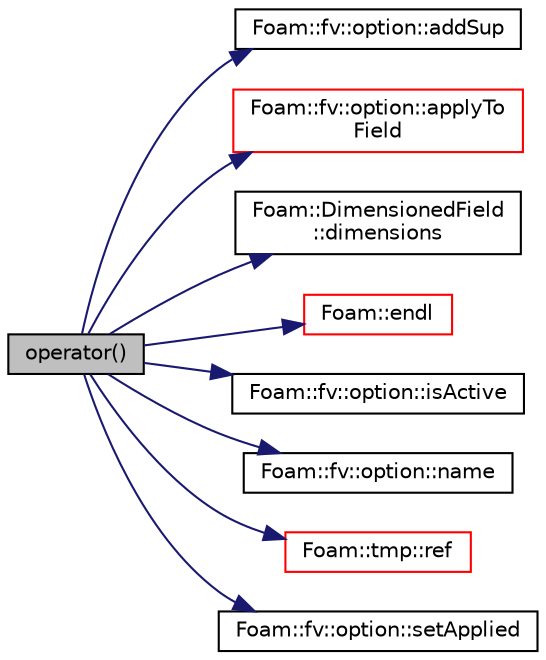 digraph "operator()"
{
  bgcolor="transparent";
  edge [fontname="Helvetica",fontsize="10",labelfontname="Helvetica",labelfontsize="10"];
  node [fontname="Helvetica",fontsize="10",shape=record];
  rankdir="LR";
  Node1 [label="operator()",height=0.2,width=0.4,color="black", fillcolor="grey75", style="filled", fontcolor="black"];
  Node1 -> Node2 [color="midnightblue",fontsize="10",style="solid",fontname="Helvetica"];
  Node2 [label="Foam::fv::option::addSup",height=0.2,width=0.4,color="black",URL="$a01758.html#a6944ee16225e24c97df423c35d4cd199"];
  Node1 -> Node3 [color="midnightblue",fontsize="10",style="solid",fontname="Helvetica"];
  Node3 [label="Foam::fv::option::applyTo\lField",height=0.2,width=0.4,color="red",URL="$a01758.html#a738c7065545b44aa9ff5a443571eb8ba",tooltip="Return index of field name if found in fieldNames list. "];
  Node1 -> Node4 [color="midnightblue",fontsize="10",style="solid",fontname="Helvetica"];
  Node4 [label="Foam::DimensionedField\l::dimensions",height=0.2,width=0.4,color="black",URL="$a00537.html#a6098093e7de06370342a85cfae8b31f5",tooltip="Return dimensions. "];
  Node1 -> Node5 [color="midnightblue",fontsize="10",style="solid",fontname="Helvetica"];
  Node5 [label="Foam::endl",height=0.2,width=0.4,color="red",URL="$a10893.html#a2db8fe02a0d3909e9351bb4275b23ce4",tooltip="Add newline and flush stream. "];
  Node1 -> Node6 [color="midnightblue",fontsize="10",style="solid",fontname="Helvetica"];
  Node6 [label="Foam::fv::option::isActive",height=0.2,width=0.4,color="black",URL="$a01758.html#aa1f512ab0fcc05612f8e3d6a4664ce9a",tooltip="Is the source active? "];
  Node1 -> Node7 [color="midnightblue",fontsize="10",style="solid",fontname="Helvetica"];
  Node7 [label="Foam::fv::option::name",height=0.2,width=0.4,color="black",URL="$a01758.html#a6d60057c26042eaf7fa1b3b6fb07b582",tooltip="Return const access to the source name. "];
  Node1 -> Node8 [color="midnightblue",fontsize="10",style="solid",fontname="Helvetica"];
  Node8 [label="Foam::tmp::ref",height=0.2,width=0.4,color="red",URL="$a02710.html#af16202cc9b8e931206cfceb8d9779bb2",tooltip="Return non-const reference or generate a fatal error. "];
  Node1 -> Node9 [color="midnightblue",fontsize="10",style="solid",fontname="Helvetica"];
  Node9 [label="Foam::fv::option::setApplied",height=0.2,width=0.4,color="black",URL="$a01758.html#a26c66032d788bc0186497fa146f384ec",tooltip="Set the applied flag to true for field index fieldi. "];
}
